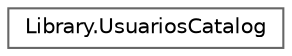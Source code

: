 digraph "Graphical Class Hierarchy"
{
 // INTERACTIVE_SVG=YES
 // LATEX_PDF_SIZE
  bgcolor="transparent";
  edge [fontname=Helvetica,fontsize=10,labelfontname=Helvetica,labelfontsize=10];
  node [fontname=Helvetica,fontsize=10,shape=box,height=0.2,width=0.4];
  rankdir="LR";
  Node0 [label="Library.UsuariosCatalog",height=0.2,width=0.4,color="grey40", fillcolor="white", style="filled",URL="$classLibrary_1_1UsuariosCatalog.html",tooltip="Método para el manejo del catálogo del usuario"];
}
